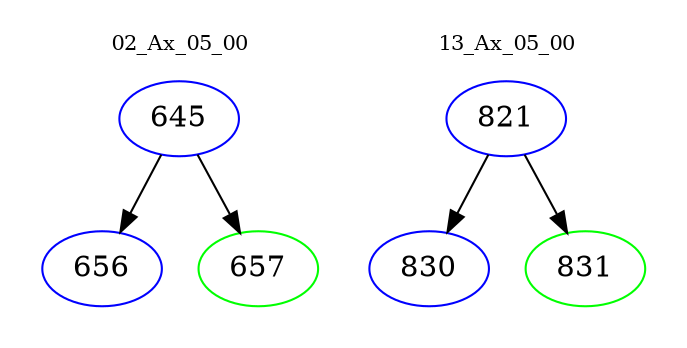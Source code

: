 digraph{
subgraph cluster_0 {
color = white
label = "02_Ax_05_00";
fontsize=10;
T0_645 [label="645", color="blue"]
T0_645 -> T0_656 [color="black"]
T0_656 [label="656", color="blue"]
T0_645 -> T0_657 [color="black"]
T0_657 [label="657", color="green"]
}
subgraph cluster_1 {
color = white
label = "13_Ax_05_00";
fontsize=10;
T1_821 [label="821", color="blue"]
T1_821 -> T1_830 [color="black"]
T1_830 [label="830", color="blue"]
T1_821 -> T1_831 [color="black"]
T1_831 [label="831", color="green"]
}
}
